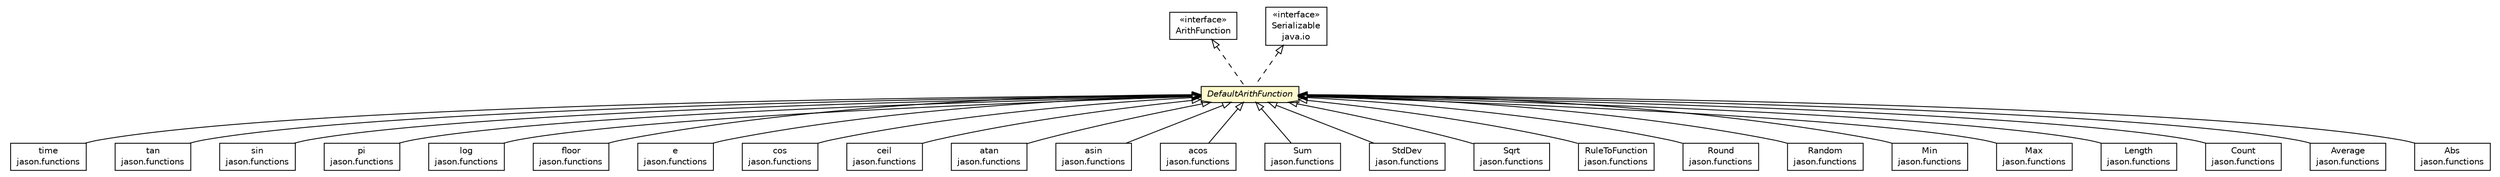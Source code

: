 #!/usr/local/bin/dot
#
# Class diagram 
# Generated by UMLGraph version R5_6_6-1-g9240c4 (http://www.umlgraph.org/)
#

digraph G {
	edge [fontname="Helvetica",fontsize=10,labelfontname="Helvetica",labelfontsize=10];
	node [fontname="Helvetica",fontsize=10,shape=plaintext];
	nodesep=0.25;
	ranksep=0.5;
	// jason.asSemantics.DefaultArithFunction
	c17749 [label=<<table title="jason.asSemantics.DefaultArithFunction" border="0" cellborder="1" cellspacing="0" cellpadding="2" port="p" bgcolor="lemonChiffon" href="./DefaultArithFunction.html">
		<tr><td><table border="0" cellspacing="0" cellpadding="1">
<tr><td align="center" balign="center"><font face="Helvetica-Oblique"> DefaultArithFunction </font></td></tr>
		</table></td></tr>
		</table>>, URL="./DefaultArithFunction.html", fontname="Helvetica", fontcolor="black", fontsize=10.0];
	// jason.asSemantics.ArithFunction
	c17753 [label=<<table title="jason.asSemantics.ArithFunction" border="0" cellborder="1" cellspacing="0" cellpadding="2" port="p" href="./ArithFunction.html">
		<tr><td><table border="0" cellspacing="0" cellpadding="1">
<tr><td align="center" balign="center"> &#171;interface&#187; </td></tr>
<tr><td align="center" balign="center"> ArithFunction </td></tr>
		</table></td></tr>
		</table>>, URL="./ArithFunction.html", fontname="Helvetica", fontcolor="black", fontsize=10.0];
	// jason.functions.time
	c17831 [label=<<table title="jason.functions.time" border="0" cellborder="1" cellspacing="0" cellpadding="2" port="p" href="../functions/time.html">
		<tr><td><table border="0" cellspacing="0" cellpadding="1">
<tr><td align="center" balign="center"> time </td></tr>
<tr><td align="center" balign="center"> jason.functions </td></tr>
		</table></td></tr>
		</table>>, URL="../functions/time.html", fontname="Helvetica", fontcolor="black", fontsize=10.0];
	// jason.functions.tan
	c17832 [label=<<table title="jason.functions.tan" border="0" cellborder="1" cellspacing="0" cellpadding="2" port="p" href="../functions/tan.html">
		<tr><td><table border="0" cellspacing="0" cellpadding="1">
<tr><td align="center" balign="center"> tan </td></tr>
<tr><td align="center" balign="center"> jason.functions </td></tr>
		</table></td></tr>
		</table>>, URL="../functions/tan.html", fontname="Helvetica", fontcolor="black", fontsize=10.0];
	// jason.functions.sin
	c17833 [label=<<table title="jason.functions.sin" border="0" cellborder="1" cellspacing="0" cellpadding="2" port="p" href="../functions/sin.html">
		<tr><td><table border="0" cellspacing="0" cellpadding="1">
<tr><td align="center" balign="center"> sin </td></tr>
<tr><td align="center" balign="center"> jason.functions </td></tr>
		</table></td></tr>
		</table>>, URL="../functions/sin.html", fontname="Helvetica", fontcolor="black", fontsize=10.0];
	// jason.functions.pi
	c17834 [label=<<table title="jason.functions.pi" border="0" cellborder="1" cellspacing="0" cellpadding="2" port="p" href="../functions/pi.html">
		<tr><td><table border="0" cellspacing="0" cellpadding="1">
<tr><td align="center" balign="center"> pi </td></tr>
<tr><td align="center" balign="center"> jason.functions </td></tr>
		</table></td></tr>
		</table>>, URL="../functions/pi.html", fontname="Helvetica", fontcolor="black", fontsize=10.0];
	// jason.functions.log
	c17835 [label=<<table title="jason.functions.log" border="0" cellborder="1" cellspacing="0" cellpadding="2" port="p" href="../functions/log.html">
		<tr><td><table border="0" cellspacing="0" cellpadding="1">
<tr><td align="center" balign="center"> log </td></tr>
<tr><td align="center" balign="center"> jason.functions </td></tr>
		</table></td></tr>
		</table>>, URL="../functions/log.html", fontname="Helvetica", fontcolor="black", fontsize=10.0];
	// jason.functions.floor
	c17836 [label=<<table title="jason.functions.floor" border="0" cellborder="1" cellspacing="0" cellpadding="2" port="p" href="../functions/floor.html">
		<tr><td><table border="0" cellspacing="0" cellpadding="1">
<tr><td align="center" balign="center"> floor </td></tr>
<tr><td align="center" balign="center"> jason.functions </td></tr>
		</table></td></tr>
		</table>>, URL="../functions/floor.html", fontname="Helvetica", fontcolor="black", fontsize=10.0];
	// jason.functions.e
	c17837 [label=<<table title="jason.functions.e" border="0" cellborder="1" cellspacing="0" cellpadding="2" port="p" href="../functions/e.html">
		<tr><td><table border="0" cellspacing="0" cellpadding="1">
<tr><td align="center" balign="center"> e </td></tr>
<tr><td align="center" balign="center"> jason.functions </td></tr>
		</table></td></tr>
		</table>>, URL="../functions/e.html", fontname="Helvetica", fontcolor="black", fontsize=10.0];
	// jason.functions.cos
	c17838 [label=<<table title="jason.functions.cos" border="0" cellborder="1" cellspacing="0" cellpadding="2" port="p" href="../functions/cos.html">
		<tr><td><table border="0" cellspacing="0" cellpadding="1">
<tr><td align="center" balign="center"> cos </td></tr>
<tr><td align="center" balign="center"> jason.functions </td></tr>
		</table></td></tr>
		</table>>, URL="../functions/cos.html", fontname="Helvetica", fontcolor="black", fontsize=10.0];
	// jason.functions.ceil
	c17839 [label=<<table title="jason.functions.ceil" border="0" cellborder="1" cellspacing="0" cellpadding="2" port="p" href="../functions/ceil.html">
		<tr><td><table border="0" cellspacing="0" cellpadding="1">
<tr><td align="center" balign="center"> ceil </td></tr>
<tr><td align="center" balign="center"> jason.functions </td></tr>
		</table></td></tr>
		</table>>, URL="../functions/ceil.html", fontname="Helvetica", fontcolor="black", fontsize=10.0];
	// jason.functions.atan
	c17840 [label=<<table title="jason.functions.atan" border="0" cellborder="1" cellspacing="0" cellpadding="2" port="p" href="../functions/atan.html">
		<tr><td><table border="0" cellspacing="0" cellpadding="1">
<tr><td align="center" balign="center"> atan </td></tr>
<tr><td align="center" balign="center"> jason.functions </td></tr>
		</table></td></tr>
		</table>>, URL="../functions/atan.html", fontname="Helvetica", fontcolor="black", fontsize=10.0];
	// jason.functions.asin
	c17841 [label=<<table title="jason.functions.asin" border="0" cellborder="1" cellspacing="0" cellpadding="2" port="p" href="../functions/asin.html">
		<tr><td><table border="0" cellspacing="0" cellpadding="1">
<tr><td align="center" balign="center"> asin </td></tr>
<tr><td align="center" balign="center"> jason.functions </td></tr>
		</table></td></tr>
		</table>>, URL="../functions/asin.html", fontname="Helvetica", fontcolor="black", fontsize=10.0];
	// jason.functions.acos
	c17842 [label=<<table title="jason.functions.acos" border="0" cellborder="1" cellspacing="0" cellpadding="2" port="p" href="../functions/acos.html">
		<tr><td><table border="0" cellspacing="0" cellpadding="1">
<tr><td align="center" balign="center"> acos </td></tr>
<tr><td align="center" balign="center"> jason.functions </td></tr>
		</table></td></tr>
		</table>>, URL="../functions/acos.html", fontname="Helvetica", fontcolor="black", fontsize=10.0];
	// jason.functions.Sum
	c17843 [label=<<table title="jason.functions.Sum" border="0" cellborder="1" cellspacing="0" cellpadding="2" port="p" href="../functions/Sum.html">
		<tr><td><table border="0" cellspacing="0" cellpadding="1">
<tr><td align="center" balign="center"> Sum </td></tr>
<tr><td align="center" balign="center"> jason.functions </td></tr>
		</table></td></tr>
		</table>>, URL="../functions/Sum.html", fontname="Helvetica", fontcolor="black", fontsize=10.0];
	// jason.functions.StdDev
	c17844 [label=<<table title="jason.functions.StdDev" border="0" cellborder="1" cellspacing="0" cellpadding="2" port="p" href="../functions/StdDev.html">
		<tr><td><table border="0" cellspacing="0" cellpadding="1">
<tr><td align="center" balign="center"> StdDev </td></tr>
<tr><td align="center" balign="center"> jason.functions </td></tr>
		</table></td></tr>
		</table>>, URL="../functions/StdDev.html", fontname="Helvetica", fontcolor="black", fontsize=10.0];
	// jason.functions.Sqrt
	c17845 [label=<<table title="jason.functions.Sqrt" border="0" cellborder="1" cellspacing="0" cellpadding="2" port="p" href="../functions/Sqrt.html">
		<tr><td><table border="0" cellspacing="0" cellpadding="1">
<tr><td align="center" balign="center"> Sqrt </td></tr>
<tr><td align="center" balign="center"> jason.functions </td></tr>
		</table></td></tr>
		</table>>, URL="../functions/Sqrt.html", fontname="Helvetica", fontcolor="black", fontsize=10.0];
	// jason.functions.RuleToFunction
	c17846 [label=<<table title="jason.functions.RuleToFunction" border="0" cellborder="1" cellspacing="0" cellpadding="2" port="p" href="../functions/RuleToFunction.html">
		<tr><td><table border="0" cellspacing="0" cellpadding="1">
<tr><td align="center" balign="center"> RuleToFunction </td></tr>
<tr><td align="center" balign="center"> jason.functions </td></tr>
		</table></td></tr>
		</table>>, URL="../functions/RuleToFunction.html", fontname="Helvetica", fontcolor="black", fontsize=10.0];
	// jason.functions.Round
	c17847 [label=<<table title="jason.functions.Round" border="0" cellborder="1" cellspacing="0" cellpadding="2" port="p" href="../functions/Round.html">
		<tr><td><table border="0" cellspacing="0" cellpadding="1">
<tr><td align="center" balign="center"> Round </td></tr>
<tr><td align="center" balign="center"> jason.functions </td></tr>
		</table></td></tr>
		</table>>, URL="../functions/Round.html", fontname="Helvetica", fontcolor="black", fontsize=10.0];
	// jason.functions.Random
	c17848 [label=<<table title="jason.functions.Random" border="0" cellborder="1" cellspacing="0" cellpadding="2" port="p" href="../functions/Random.html">
		<tr><td><table border="0" cellspacing="0" cellpadding="1">
<tr><td align="center" balign="center"> Random </td></tr>
<tr><td align="center" balign="center"> jason.functions </td></tr>
		</table></td></tr>
		</table>>, URL="../functions/Random.html", fontname="Helvetica", fontcolor="black", fontsize=10.0];
	// jason.functions.Min
	c17849 [label=<<table title="jason.functions.Min" border="0" cellborder="1" cellspacing="0" cellpadding="2" port="p" href="../functions/Min.html">
		<tr><td><table border="0" cellspacing="0" cellpadding="1">
<tr><td align="center" balign="center"> Min </td></tr>
<tr><td align="center" balign="center"> jason.functions </td></tr>
		</table></td></tr>
		</table>>, URL="../functions/Min.html", fontname="Helvetica", fontcolor="black", fontsize=10.0];
	// jason.functions.Max
	c17850 [label=<<table title="jason.functions.Max" border="0" cellborder="1" cellspacing="0" cellpadding="2" port="p" href="../functions/Max.html">
		<tr><td><table border="0" cellspacing="0" cellpadding="1">
<tr><td align="center" balign="center"> Max </td></tr>
<tr><td align="center" balign="center"> jason.functions </td></tr>
		</table></td></tr>
		</table>>, URL="../functions/Max.html", fontname="Helvetica", fontcolor="black", fontsize=10.0];
	// jason.functions.Length
	c17851 [label=<<table title="jason.functions.Length" border="0" cellborder="1" cellspacing="0" cellpadding="2" port="p" href="../functions/Length.html">
		<tr><td><table border="0" cellspacing="0" cellpadding="1">
<tr><td align="center" balign="center"> Length </td></tr>
<tr><td align="center" balign="center"> jason.functions </td></tr>
		</table></td></tr>
		</table>>, URL="../functions/Length.html", fontname="Helvetica", fontcolor="black", fontsize=10.0];
	// jason.functions.Count
	c17852 [label=<<table title="jason.functions.Count" border="0" cellborder="1" cellspacing="0" cellpadding="2" port="p" href="../functions/Count.html">
		<tr><td><table border="0" cellspacing="0" cellpadding="1">
<tr><td align="center" balign="center"> Count </td></tr>
<tr><td align="center" balign="center"> jason.functions </td></tr>
		</table></td></tr>
		</table>>, URL="../functions/Count.html", fontname="Helvetica", fontcolor="black", fontsize=10.0];
	// jason.functions.Average
	c17853 [label=<<table title="jason.functions.Average" border="0" cellborder="1" cellspacing="0" cellpadding="2" port="p" href="../functions/Average.html">
		<tr><td><table border="0" cellspacing="0" cellpadding="1">
<tr><td align="center" balign="center"> Average </td></tr>
<tr><td align="center" balign="center"> jason.functions </td></tr>
		</table></td></tr>
		</table>>, URL="../functions/Average.html", fontname="Helvetica", fontcolor="black", fontsize=10.0];
	// jason.functions.Abs
	c17854 [label=<<table title="jason.functions.Abs" border="0" cellborder="1" cellspacing="0" cellpadding="2" port="p" href="../functions/Abs.html">
		<tr><td><table border="0" cellspacing="0" cellpadding="1">
<tr><td align="center" balign="center"> Abs </td></tr>
<tr><td align="center" balign="center"> jason.functions </td></tr>
		</table></td></tr>
		</table>>, URL="../functions/Abs.html", fontname="Helvetica", fontcolor="black", fontsize=10.0];
	//jason.asSemantics.DefaultArithFunction implements jason.asSemantics.ArithFunction
	c17753:p -> c17749:p [dir=back,arrowtail=empty,style=dashed];
	//jason.asSemantics.DefaultArithFunction implements java.io.Serializable
	c17993:p -> c17749:p [dir=back,arrowtail=empty,style=dashed];
	//jason.functions.time extends jason.asSemantics.DefaultArithFunction
	c17749:p -> c17831:p [dir=back,arrowtail=empty];
	//jason.functions.tan extends jason.asSemantics.DefaultArithFunction
	c17749:p -> c17832:p [dir=back,arrowtail=empty];
	//jason.functions.sin extends jason.asSemantics.DefaultArithFunction
	c17749:p -> c17833:p [dir=back,arrowtail=empty];
	//jason.functions.pi extends jason.asSemantics.DefaultArithFunction
	c17749:p -> c17834:p [dir=back,arrowtail=empty];
	//jason.functions.log extends jason.asSemantics.DefaultArithFunction
	c17749:p -> c17835:p [dir=back,arrowtail=empty];
	//jason.functions.floor extends jason.asSemantics.DefaultArithFunction
	c17749:p -> c17836:p [dir=back,arrowtail=empty];
	//jason.functions.e extends jason.asSemantics.DefaultArithFunction
	c17749:p -> c17837:p [dir=back,arrowtail=empty];
	//jason.functions.cos extends jason.asSemantics.DefaultArithFunction
	c17749:p -> c17838:p [dir=back,arrowtail=empty];
	//jason.functions.ceil extends jason.asSemantics.DefaultArithFunction
	c17749:p -> c17839:p [dir=back,arrowtail=empty];
	//jason.functions.atan extends jason.asSemantics.DefaultArithFunction
	c17749:p -> c17840:p [dir=back,arrowtail=empty];
	//jason.functions.asin extends jason.asSemantics.DefaultArithFunction
	c17749:p -> c17841:p [dir=back,arrowtail=empty];
	//jason.functions.acos extends jason.asSemantics.DefaultArithFunction
	c17749:p -> c17842:p [dir=back,arrowtail=empty];
	//jason.functions.Sum extends jason.asSemantics.DefaultArithFunction
	c17749:p -> c17843:p [dir=back,arrowtail=empty];
	//jason.functions.StdDev extends jason.asSemantics.DefaultArithFunction
	c17749:p -> c17844:p [dir=back,arrowtail=empty];
	//jason.functions.Sqrt extends jason.asSemantics.DefaultArithFunction
	c17749:p -> c17845:p [dir=back,arrowtail=empty];
	//jason.functions.RuleToFunction extends jason.asSemantics.DefaultArithFunction
	c17749:p -> c17846:p [dir=back,arrowtail=empty];
	//jason.functions.Round extends jason.asSemantics.DefaultArithFunction
	c17749:p -> c17847:p [dir=back,arrowtail=empty];
	//jason.functions.Random extends jason.asSemantics.DefaultArithFunction
	c17749:p -> c17848:p [dir=back,arrowtail=empty];
	//jason.functions.Min extends jason.asSemantics.DefaultArithFunction
	c17749:p -> c17849:p [dir=back,arrowtail=empty];
	//jason.functions.Max extends jason.asSemantics.DefaultArithFunction
	c17749:p -> c17850:p [dir=back,arrowtail=empty];
	//jason.functions.Length extends jason.asSemantics.DefaultArithFunction
	c17749:p -> c17851:p [dir=back,arrowtail=empty];
	//jason.functions.Count extends jason.asSemantics.DefaultArithFunction
	c17749:p -> c17852:p [dir=back,arrowtail=empty];
	//jason.functions.Average extends jason.asSemantics.DefaultArithFunction
	c17749:p -> c17853:p [dir=back,arrowtail=empty];
	//jason.functions.Abs extends jason.asSemantics.DefaultArithFunction
	c17749:p -> c17854:p [dir=back,arrowtail=empty];
	// java.io.Serializable
	c17993 [label=<<table title="java.io.Serializable" border="0" cellborder="1" cellspacing="0" cellpadding="2" port="p" href="http://java.sun.com/j2se/1.4.2/docs/api/java/io/Serializable.html">
		<tr><td><table border="0" cellspacing="0" cellpadding="1">
<tr><td align="center" balign="center"> &#171;interface&#187; </td></tr>
<tr><td align="center" balign="center"> Serializable </td></tr>
<tr><td align="center" balign="center"> java.io </td></tr>
		</table></td></tr>
		</table>>, URL="http://java.sun.com/j2se/1.4.2/docs/api/java/io/Serializable.html", fontname="Helvetica", fontcolor="black", fontsize=10.0];
}

